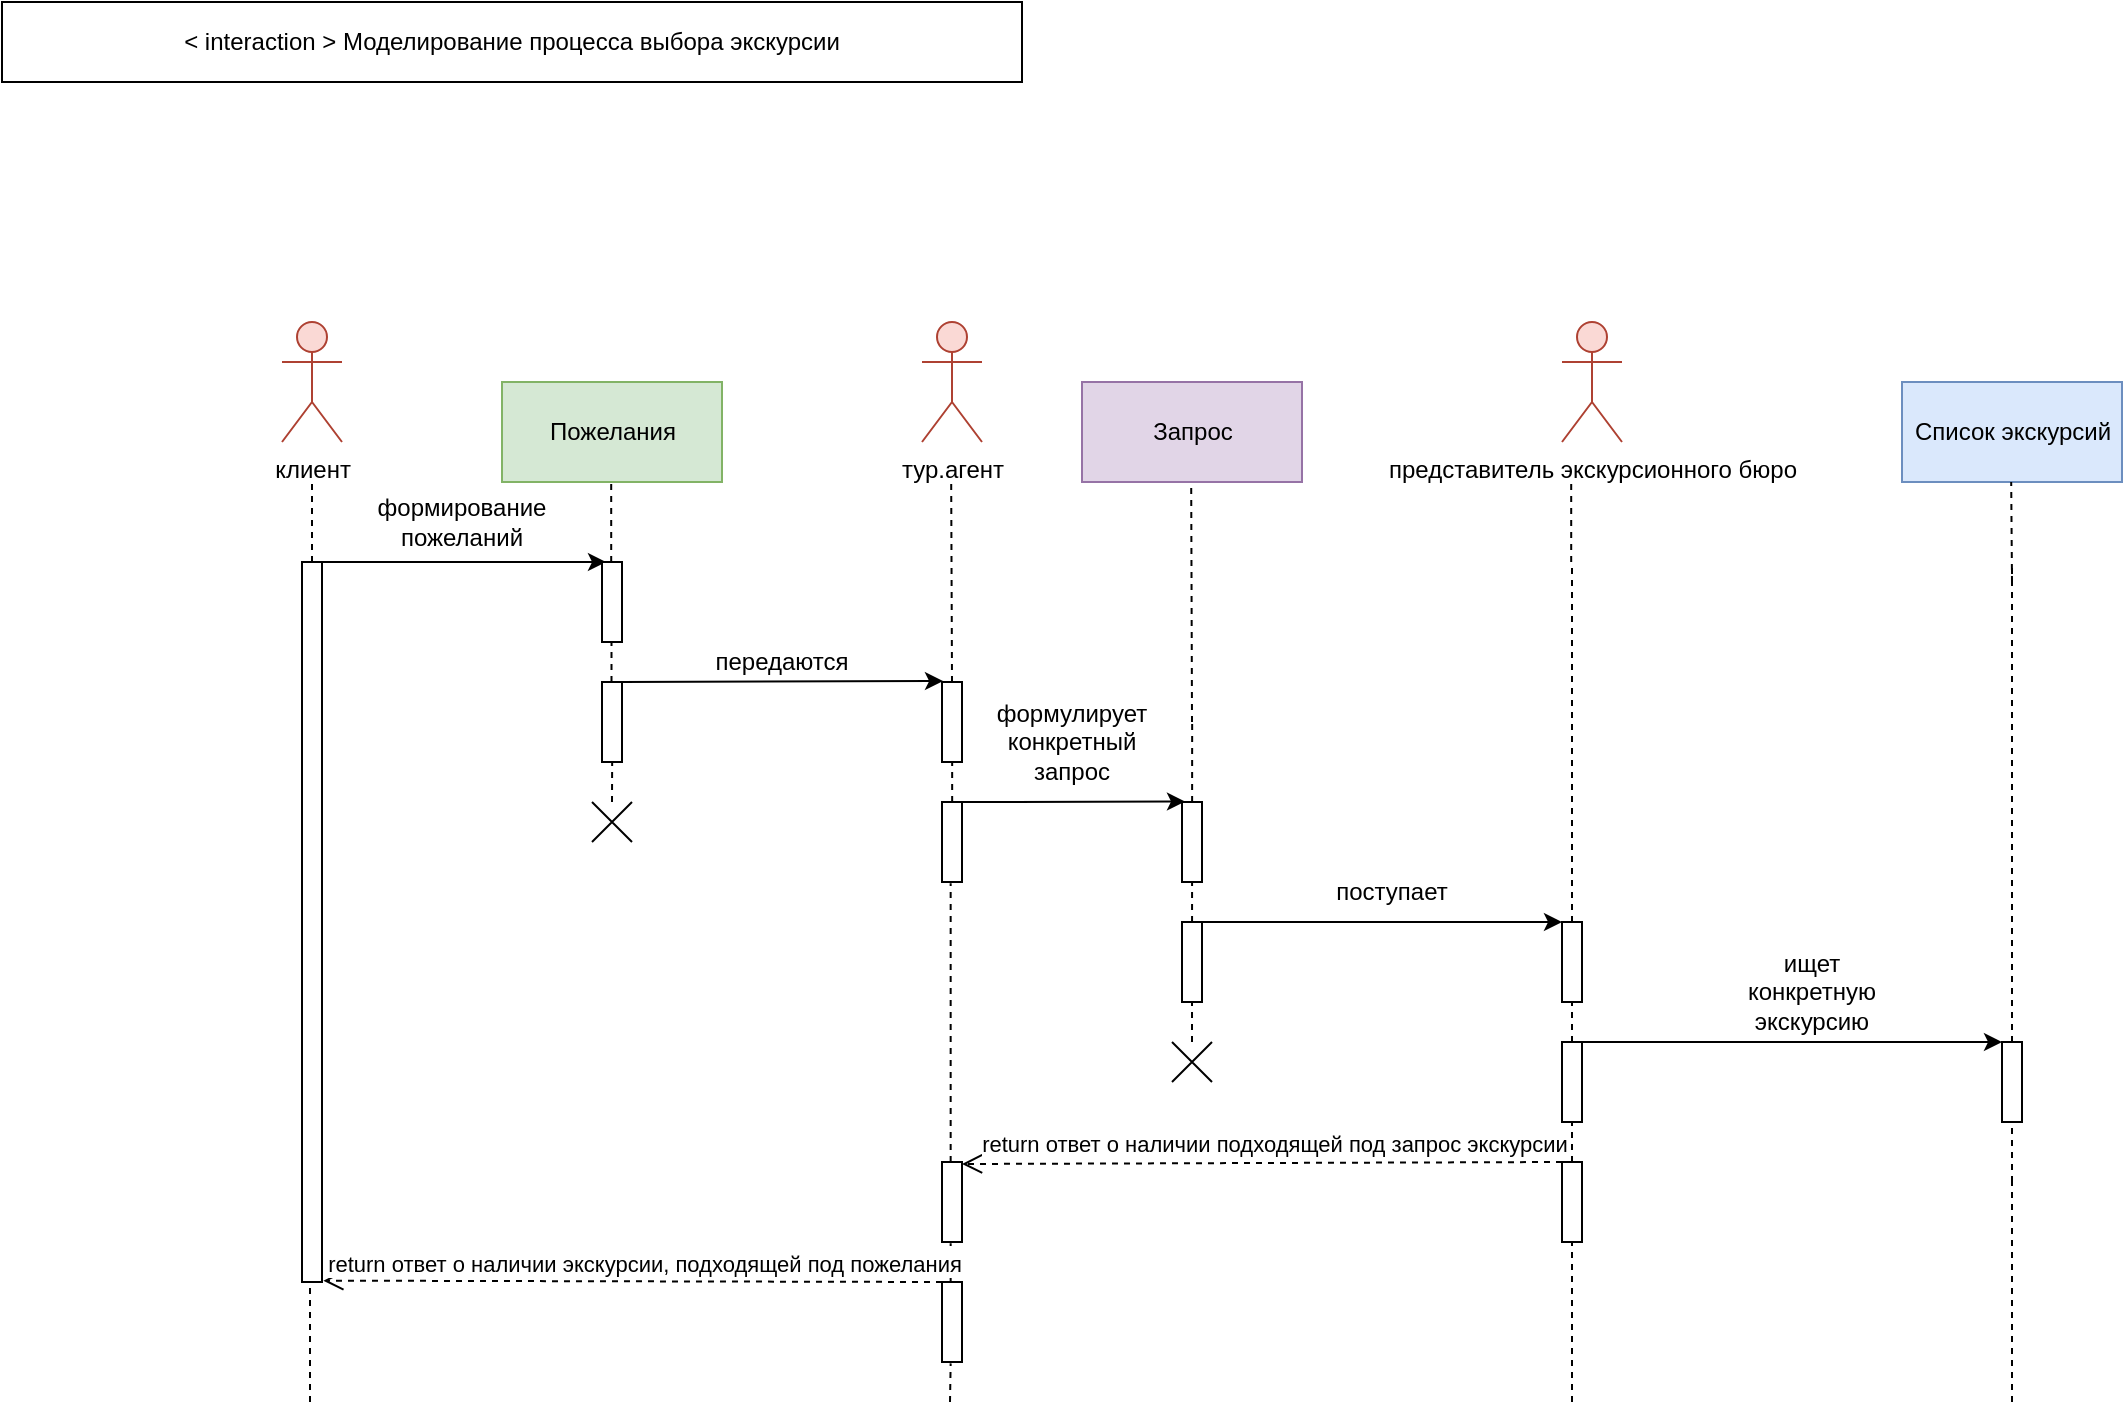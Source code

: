<mxfile version="12.9.10" type="github">
  <diagram id="qpuiA8D5xUMuNDStyf7p" name="Page-1">
    <mxGraphModel dx="1422" dy="768" grid="1" gridSize="10" guides="1" tooltips="1" connect="1" arrows="1" fold="1" page="1" pageScale="1" pageWidth="850" pageHeight="1100" math="0" shadow="0">
      <root>
        <mxCell id="0" />
        <mxCell id="1" parent="0" />
        <mxCell id="VRL8jtjU4ZXLFxX1yY9M-1" value="клиент" style="shape=umlActor;verticalLabelPosition=bottom;labelBackgroundColor=#ffffff;verticalAlign=top;html=1;fillColor=#fad9d5;strokeColor=#ae4132;" parent="1" vertex="1">
          <mxGeometry x="180" y="200" width="30" height="60" as="geometry" />
        </mxCell>
        <mxCell id="VRL8jtjU4ZXLFxX1yY9M-2" value="тур.агент" style="shape=umlActor;verticalLabelPosition=bottom;labelBackgroundColor=#ffffff;verticalAlign=top;html=1;fillColor=#fad9d5;strokeColor=#ae4132;" parent="1" vertex="1">
          <mxGeometry x="500" y="200" width="30" height="60" as="geometry" />
        </mxCell>
        <mxCell id="VRL8jtjU4ZXLFxX1yY9M-3" value="&lt;div&gt;представитель экскурсионного бюро&lt;/div&gt;" style="shape=umlActor;verticalLabelPosition=bottom;labelBackgroundColor=#ffffff;verticalAlign=top;html=1;fillColor=#fad9d5;strokeColor=#ae4132;" parent="1" vertex="1">
          <mxGeometry x="820" y="200" width="30" height="60" as="geometry" />
        </mxCell>
        <mxCell id="VRL8jtjU4ZXLFxX1yY9M-6" value="Пожелания" style="html=1;fillColor=#d5e8d4;strokeColor=#82b366;" parent="1" vertex="1">
          <mxGeometry x="290" y="230" width="110" height="50" as="geometry" />
        </mxCell>
        <mxCell id="VRL8jtjU4ZXLFxX1yY9M-7" value="Запрос" style="html=1;fillColor=#e1d5e7;strokeColor=#9673a6;" parent="1" vertex="1">
          <mxGeometry x="580" y="230" width="110" height="50" as="geometry" />
        </mxCell>
        <mxCell id="VRL8jtjU4ZXLFxX1yY9M-8" value="Список экскурсий" style="html=1;fillColor=#dae8fc;strokeColor=#6c8ebf;" parent="1" vertex="1">
          <mxGeometry x="990" y="230" width="110" height="50" as="geometry" />
        </mxCell>
        <mxCell id="VRL8jtjU4ZXLFxX1yY9M-10" value="" style="endArrow=classic;html=1;entryX=0.2;entryY=0;entryDx=0;entryDy=0;entryPerimeter=0;" parent="1" target="VRL8jtjU4ZXLFxX1yY9M-18" edge="1">
          <mxGeometry width="50" height="50" relative="1" as="geometry">
            <mxPoint x="200" y="320" as="sourcePoint" />
            <mxPoint x="320" y="320" as="targetPoint" />
          </mxGeometry>
        </mxCell>
        <mxCell id="VRL8jtjU4ZXLFxX1yY9M-12" value="" style="html=1;points=[];perimeter=orthogonalPerimeter;" parent="1" vertex="1">
          <mxGeometry x="190" y="320" width="10" height="360" as="geometry" />
        </mxCell>
        <mxCell id="VRL8jtjU4ZXLFxX1yY9M-13" value="формирование пожеланий" style="text;html=1;strokeColor=none;fillColor=none;align=center;verticalAlign=middle;whiteSpace=wrap;rounded=0;" parent="1" vertex="1">
          <mxGeometry x="200" y="280" width="140" height="40" as="geometry" />
        </mxCell>
        <mxCell id="VRL8jtjU4ZXLFxX1yY9M-14" value="" style="endArrow=none;dashed=1;html=1;" parent="1" edge="1">
          <mxGeometry width="50" height="50" relative="1" as="geometry">
            <mxPoint x="195" y="320" as="sourcePoint" />
            <mxPoint x="195" y="280" as="targetPoint" />
          </mxGeometry>
        </mxCell>
        <mxCell id="VRL8jtjU4ZXLFxX1yY9M-16" value="" style="endArrow=none;dashed=1;html=1;entryX=0.433;entryY=1.017;entryDx=0;entryDy=0;entryPerimeter=0;" parent="1" source="VRL8jtjU4ZXLFxX1yY9M-41" edge="1">
          <mxGeometry width="50" height="50" relative="1" as="geometry">
            <mxPoint x="344.75" y="508.64" as="sourcePoint" />
            <mxPoint x="345.08" y="400.0" as="targetPoint" />
          </mxGeometry>
        </mxCell>
        <mxCell id="VRL8jtjU4ZXLFxX1yY9M-17" value="" style="endArrow=none;dashed=1;html=1;" parent="1" source="VRL8jtjU4ZXLFxX1yY9M-18" edge="1">
          <mxGeometry width="50" height="50" relative="1" as="geometry">
            <mxPoint x="345.1" y="300" as="sourcePoint" />
            <mxPoint x="344.6" y="280" as="targetPoint" />
          </mxGeometry>
        </mxCell>
        <mxCell id="VRL8jtjU4ZXLFxX1yY9M-18" value="" style="html=1;points=[];perimeter=orthogonalPerimeter;" parent="1" vertex="1">
          <mxGeometry x="340" y="320" width="10" height="40" as="geometry" />
        </mxCell>
        <mxCell id="VRL8jtjU4ZXLFxX1yY9M-19" value="" style="endArrow=classic;html=1;entryX=0.05;entryY=-0.006;entryDx=0;entryDy=0;entryPerimeter=0;" parent="1" edge="1">
          <mxGeometry width="50" height="50" relative="1" as="geometry">
            <mxPoint x="350" y="380" as="sourcePoint" />
            <mxPoint x="510.5" y="379.52" as="targetPoint" />
          </mxGeometry>
        </mxCell>
        <mxCell id="VRL8jtjU4ZXLFxX1yY9M-20" value="передаются" style="text;html=1;strokeColor=none;fillColor=none;align=center;verticalAlign=middle;whiteSpace=wrap;rounded=0;" parent="1" vertex="1">
          <mxGeometry x="360" y="360" width="140" height="20" as="geometry" />
        </mxCell>
        <mxCell id="VRL8jtjU4ZXLFxX1yY9M-21" value="" style="endArrow=none;dashed=1;html=1;entryX=0.433;entryY=1.017;entryDx=0;entryDy=0;entryPerimeter=0;" parent="1" source="VRL8jtjU4ZXLFxX1yY9M-45" edge="1">
          <mxGeometry width="50" height="50" relative="1" as="geometry">
            <mxPoint x="514.75" y="508.64" as="sourcePoint" />
            <mxPoint x="515.08" y="400.0" as="targetPoint" />
          </mxGeometry>
        </mxCell>
        <mxCell id="VRL8jtjU4ZXLFxX1yY9M-22" value="" style="endArrow=none;dashed=1;html=1;" parent="1" edge="1">
          <mxGeometry width="50" height="50" relative="1" as="geometry">
            <mxPoint x="515" y="380" as="sourcePoint" />
            <mxPoint x="514.6" y="280" as="targetPoint" />
          </mxGeometry>
        </mxCell>
        <mxCell id="VRL8jtjU4ZXLFxX1yY9M-24" value="" style="endArrow=classic;html=1;exitX=0.475;exitY=0;exitDx=0;exitDy=0;exitPerimeter=0;entryX=0.15;entryY=-0.006;entryDx=0;entryDy=0;entryPerimeter=0;" parent="1" target="VRL8jtjU4ZXLFxX1yY9M-47" edge="1">
          <mxGeometry width="50" height="50" relative="1" as="geometry">
            <mxPoint x="520" y="440" as="sourcePoint" />
            <mxPoint x="635.25" y="440" as="targetPoint" />
          </mxGeometry>
        </mxCell>
        <mxCell id="VRL8jtjU4ZXLFxX1yY9M-25" value="" style="endArrow=none;dashed=1;html=1;entryX=0.433;entryY=1.017;entryDx=0;entryDy=0;entryPerimeter=0;" parent="1" edge="1">
          <mxGeometry width="50" height="50" relative="1" as="geometry">
            <mxPoint x="635" y="560" as="sourcePoint" />
            <mxPoint x="635.08" y="400.0" as="targetPoint" />
          </mxGeometry>
        </mxCell>
        <mxCell id="VRL8jtjU4ZXLFxX1yY9M-26" value="" style="endArrow=none;dashed=1;html=1;" parent="1" edge="1">
          <mxGeometry width="50" height="50" relative="1" as="geometry">
            <mxPoint x="635" y="400" as="sourcePoint" />
            <mxPoint x="634.6" y="280" as="targetPoint" />
          </mxGeometry>
        </mxCell>
        <mxCell id="VRL8jtjU4ZXLFxX1yY9M-28" value="формулирует конкретный запрос" style="text;html=1;strokeColor=none;fillColor=none;align=center;verticalAlign=middle;whiteSpace=wrap;rounded=0;" parent="1" vertex="1">
          <mxGeometry x="530" y="380" width="90" height="60" as="geometry" />
        </mxCell>
        <mxCell id="VRL8jtjU4ZXLFxX1yY9M-29" value="" style="endArrow=classic;html=1;" parent="1" edge="1">
          <mxGeometry width="50" height="50" relative="1" as="geometry">
            <mxPoint x="640" y="500" as="sourcePoint" />
            <mxPoint x="820" y="500" as="targetPoint" />
          </mxGeometry>
        </mxCell>
        <mxCell id="VRL8jtjU4ZXLFxX1yY9M-30" value="поступает" style="text;html=1;strokeColor=none;fillColor=none;align=center;verticalAlign=middle;whiteSpace=wrap;rounded=0;" parent="1" vertex="1">
          <mxGeometry x="690" y="470" width="90" height="30" as="geometry" />
        </mxCell>
        <mxCell id="VRL8jtjU4ZXLFxX1yY9M-32" value="" style="endArrow=none;dashed=1;html=1;" parent="1" source="VRL8jtjU4ZXLFxX1yY9M-50" edge="1">
          <mxGeometry width="50" height="50" relative="1" as="geometry">
            <mxPoint x="825" y="651" as="sourcePoint" />
            <mxPoint x="825" y="320" as="targetPoint" />
          </mxGeometry>
        </mxCell>
        <mxCell id="VRL8jtjU4ZXLFxX1yY9M-33" value="" style="endArrow=none;dashed=1;html=1;" parent="1" edge="1">
          <mxGeometry width="50" height="50" relative="1" as="geometry">
            <mxPoint x="824.6" y="320" as="sourcePoint" />
            <mxPoint x="824.6" y="280" as="targetPoint" />
          </mxGeometry>
        </mxCell>
        <mxCell id="VRL8jtjU4ZXLFxX1yY9M-35" value="" style="endArrow=none;dashed=1;html=1;" parent="1" source="VRL8jtjU4ZXLFxX1yY9M-53" edge="1">
          <mxGeometry width="50" height="50" relative="1" as="geometry">
            <mxPoint x="1045" y="680.5" as="sourcePoint" />
            <mxPoint x="1045" y="320" as="targetPoint" />
          </mxGeometry>
        </mxCell>
        <mxCell id="VRL8jtjU4ZXLFxX1yY9M-36" value="" style="endArrow=none;dashed=1;html=1;" parent="1" edge="1">
          <mxGeometry width="50" height="50" relative="1" as="geometry">
            <mxPoint x="1045" y="330" as="sourcePoint" />
            <mxPoint x="1044.6" y="280" as="targetPoint" />
          </mxGeometry>
        </mxCell>
        <mxCell id="VRL8jtjU4ZXLFxX1yY9M-40" value="" style="endArrow=none;dashed=1;html=1;" parent="1" edge="1">
          <mxGeometry width="50" height="50" relative="1" as="geometry">
            <mxPoint x="344.75" y="380" as="sourcePoint" />
            <mxPoint x="344.75" y="360" as="targetPoint" />
          </mxGeometry>
        </mxCell>
        <mxCell id="VRL8jtjU4ZXLFxX1yY9M-41" value="" style="html=1;points=[];perimeter=orthogonalPerimeter;" parent="1" vertex="1">
          <mxGeometry x="340" y="380" width="10" height="40" as="geometry" />
        </mxCell>
        <mxCell id="VRL8jtjU4ZXLFxX1yY9M-44" value="" style="html=1;points=[];perimeter=orthogonalPerimeter;" parent="1" vertex="1">
          <mxGeometry x="510" y="380" width="10" height="40" as="geometry" />
        </mxCell>
        <mxCell id="VRL8jtjU4ZXLFxX1yY9M-45" value="" style="html=1;points=[];perimeter=orthogonalPerimeter;" parent="1" vertex="1">
          <mxGeometry x="510" y="440" width="10" height="40" as="geometry" />
        </mxCell>
        <mxCell id="VRL8jtjU4ZXLFxX1yY9M-46" value="" style="endArrow=none;dashed=1;html=1;entryX=0.433;entryY=1.017;entryDx=0;entryDy=0;entryPerimeter=0;" parent="1" source="VRL8jtjU4ZXLFxX1yY9M-63" target="VRL8jtjU4ZXLFxX1yY9M-45" edge="1">
          <mxGeometry width="50" height="50" relative="1" as="geometry">
            <mxPoint x="514" y="720" as="sourcePoint" />
            <mxPoint x="515.08" y="400.0" as="targetPoint" />
          </mxGeometry>
        </mxCell>
        <mxCell id="VRL8jtjU4ZXLFxX1yY9M-47" value="" style="html=1;points=[];perimeter=orthogonalPerimeter;" parent="1" vertex="1">
          <mxGeometry x="630" y="440" width="10" height="40" as="geometry" />
        </mxCell>
        <mxCell id="VRL8jtjU4ZXLFxX1yY9M-48" value="" style="html=1;points=[];perimeter=orthogonalPerimeter;" parent="1" vertex="1">
          <mxGeometry x="630" y="500" width="10" height="40" as="geometry" />
        </mxCell>
        <mxCell id="VRL8jtjU4ZXLFxX1yY9M-49" value="" style="endArrow=classic;html=1;" parent="1" edge="1">
          <mxGeometry width="50" height="50" relative="1" as="geometry">
            <mxPoint x="830" y="560" as="sourcePoint" />
            <mxPoint x="1040" y="560" as="targetPoint" />
            <Array as="points">
              <mxPoint x="890" y="560" />
              <mxPoint x="939.67" y="560" />
              <mxPoint x="990" y="560" />
            </Array>
          </mxGeometry>
        </mxCell>
        <mxCell id="VRL8jtjU4ZXLFxX1yY9M-50" value="" style="html=1;points=[];perimeter=orthogonalPerimeter;" parent="1" vertex="1">
          <mxGeometry x="820" y="500" width="10" height="40" as="geometry" />
        </mxCell>
        <mxCell id="VRL8jtjU4ZXLFxX1yY9M-51" value="" style="endArrow=none;dashed=1;html=1;" parent="1" target="VRL8jtjU4ZXLFxX1yY9M-50" edge="1">
          <mxGeometry width="50" height="50" relative="1" as="geometry">
            <mxPoint x="825" y="740" as="sourcePoint" />
            <mxPoint x="825" y="320" as="targetPoint" />
          </mxGeometry>
        </mxCell>
        <mxCell id="VRL8jtjU4ZXLFxX1yY9M-52" value="" style="html=1;points=[];perimeter=orthogonalPerimeter;" parent="1" vertex="1">
          <mxGeometry x="820" y="560" width="10" height="40" as="geometry" />
        </mxCell>
        <mxCell id="VRL8jtjU4ZXLFxX1yY9M-53" value="" style="html=1;points=[];perimeter=orthogonalPerimeter;" parent="1" vertex="1">
          <mxGeometry x="1040" y="560" width="10" height="40" as="geometry" />
        </mxCell>
        <mxCell id="VRL8jtjU4ZXLFxX1yY9M-54" value="" style="endArrow=none;dashed=1;html=1;" parent="1" target="VRL8jtjU4ZXLFxX1yY9M-53" edge="1">
          <mxGeometry width="50" height="50" relative="1" as="geometry">
            <mxPoint x="1045" y="630" as="sourcePoint" />
            <mxPoint x="1045" y="320" as="targetPoint" />
          </mxGeometry>
        </mxCell>
        <mxCell id="VRL8jtjU4ZXLFxX1yY9M-56" value="" style="endArrow=none;dashed=1;html=1;entryX=0.433;entryY=1.017;entryDx=0;entryDy=0;entryPerimeter=0;" parent="1" edge="1">
          <mxGeometry width="50" height="50" relative="1" as="geometry">
            <mxPoint x="345" y="440" as="sourcePoint" />
            <mxPoint x="345.08" y="420.0" as="targetPoint" />
          </mxGeometry>
        </mxCell>
        <mxCell id="VRL8jtjU4ZXLFxX1yY9M-58" value="ищет конкретную экскурсию" style="text;html=1;strokeColor=none;fillColor=none;align=center;verticalAlign=middle;whiteSpace=wrap;rounded=0;" parent="1" vertex="1">
          <mxGeometry x="900" y="520" width="90" height="30" as="geometry" />
        </mxCell>
        <mxCell id="VRL8jtjU4ZXLFxX1yY9M-60" value="" style="endArrow=none;dashed=1;html=1;" parent="1" edge="1">
          <mxGeometry width="50" height="50" relative="1" as="geometry">
            <mxPoint x="1045" y="740" as="sourcePoint" />
            <mxPoint x="1045" y="630" as="targetPoint" />
          </mxGeometry>
        </mxCell>
        <mxCell id="VRL8jtjU4ZXLFxX1yY9M-61" value="return ответ о наличии подходящей под запрос экскурсии" style="html=1;verticalAlign=bottom;endArrow=open;dashed=1;endSize=8;" parent="1" edge="1">
          <mxGeometry x="-0.038" relative="1" as="geometry">
            <mxPoint x="820" y="620" as="sourcePoint" />
            <mxPoint x="520" y="621" as="targetPoint" />
            <mxPoint as="offset" />
          </mxGeometry>
        </mxCell>
        <mxCell id="VRL8jtjU4ZXLFxX1yY9M-62" value="" style="html=1;points=[];perimeter=orthogonalPerimeter;" parent="1" vertex="1">
          <mxGeometry x="820" y="620" width="10" height="40" as="geometry" />
        </mxCell>
        <mxCell id="VRL8jtjU4ZXLFxX1yY9M-63" value="" style="html=1;points=[];perimeter=orthogonalPerimeter;" parent="1" vertex="1">
          <mxGeometry x="510" y="620" width="10" height="40" as="geometry" />
        </mxCell>
        <mxCell id="VRL8jtjU4ZXLFxX1yY9M-64" value="" style="endArrow=none;dashed=1;html=1;entryX=0.433;entryY=1.017;entryDx=0;entryDy=0;entryPerimeter=0;" parent="1" source="VRL8jtjU4ZXLFxX1yY9M-65" target="VRL8jtjU4ZXLFxX1yY9M-63" edge="1">
          <mxGeometry width="50" height="50" relative="1" as="geometry">
            <mxPoint x="514" y="720" as="sourcePoint" />
            <mxPoint x="514.33" y="480.68" as="targetPoint" />
          </mxGeometry>
        </mxCell>
        <mxCell id="VRL8jtjU4ZXLFxX1yY9M-65" value="" style="html=1;points=[];perimeter=orthogonalPerimeter;" parent="1" vertex="1">
          <mxGeometry x="510" y="680" width="10" height="40" as="geometry" />
        </mxCell>
        <mxCell id="VRL8jtjU4ZXLFxX1yY9M-66" value="" style="endArrow=none;dashed=1;html=1;entryX=0.433;entryY=1.017;entryDx=0;entryDy=0;entryPerimeter=0;" parent="1" target="VRL8jtjU4ZXLFxX1yY9M-65" edge="1">
          <mxGeometry width="50" height="50" relative="1" as="geometry">
            <mxPoint x="514" y="740" as="sourcePoint" />
            <mxPoint x="514.33" y="660.68" as="targetPoint" />
          </mxGeometry>
        </mxCell>
        <mxCell id="VRL8jtjU4ZXLFxX1yY9M-71" value="return ответ о наличии экскурсии, подходящей под пожелания " style="html=1;verticalAlign=bottom;endArrow=open;dashed=1;endSize=8;entryX=1.067;entryY=-0.017;entryDx=0;entryDy=0;entryPerimeter=0;" parent="1" edge="1">
          <mxGeometry x="-0.038" relative="1" as="geometry">
            <mxPoint x="510" y="680" as="sourcePoint" />
            <mxPoint x="200.67" y="679.32" as="targetPoint" />
            <mxPoint as="offset" />
          </mxGeometry>
        </mxCell>
        <mxCell id="VRL8jtjU4ZXLFxX1yY9M-73" value="" style="endArrow=none;dashed=1;html=1;" parent="1" target="VRL8jtjU4ZXLFxX1yY9M-12" edge="1">
          <mxGeometry width="50" height="50" relative="1" as="geometry">
            <mxPoint x="194" y="740" as="sourcePoint" />
            <mxPoint x="194.33" y="720.68" as="targetPoint" />
          </mxGeometry>
        </mxCell>
        <mxCell id="VRL8jtjU4ZXLFxX1yY9M-74" value="&lt;div&gt;&amp;lt; interaction &amp;gt; Моделирование процесса выбора экскурсии&lt;/div&gt;" style="rounded=0;whiteSpace=wrap;html=1;" parent="1" vertex="1">
          <mxGeometry x="40" y="40" width="510" height="40" as="geometry" />
        </mxCell>
        <mxCell id="VRL8jtjU4ZXLFxX1yY9M-75" value="" style="shape=umlDestroy;whiteSpace=wrap;html=1;strokeWidth=1;" parent="1" vertex="1">
          <mxGeometry x="335" y="440" width="20" height="20" as="geometry" />
        </mxCell>
        <mxCell id="VRL8jtjU4ZXLFxX1yY9M-76" value="" style="shape=umlDestroy;whiteSpace=wrap;html=1;strokeWidth=1;" parent="1" vertex="1">
          <mxGeometry x="625" y="560" width="20" height="20" as="geometry" />
        </mxCell>
      </root>
    </mxGraphModel>
  </diagram>
</mxfile>
